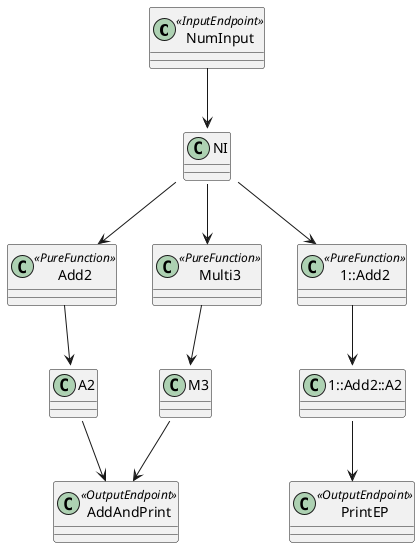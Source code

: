 
@startuml
class NumInput <<InputEndpoint>>
class Add2 <<PureFunction>>
class Multi3 <<PureFunction>>
class AddAndPrint <<OutputEndpoint>>
class 1::Add2 <<PureFunction>>
class PrintEP <<OutputEndpoint>>

NumInput --> NI::Integer
NI::Integer --> Add2
NI::Integer --> Multi3
NI::Integer --> 1::Add2
1::Add2 --> 1::Add2::A2::Integer
1::Add2::A2::Integer --> PrintEP
Add2 --> A2::Integer
A2::Integer --> AddAndPrint
Multi3 --> M3::Integer
M3::Integer --> AddAndPrint
@enduml

